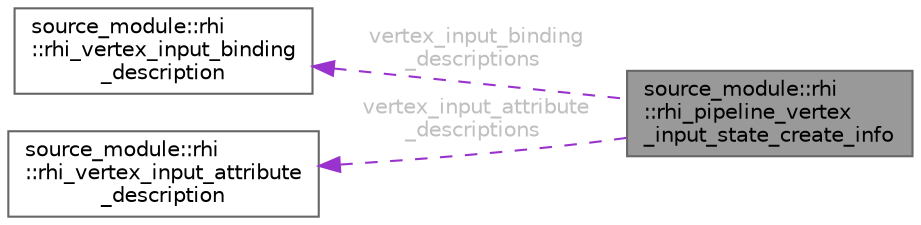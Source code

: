 digraph "source_module::rhi::rhi_pipeline_vertex_input_state_create_info"
{
 // LATEX_PDF_SIZE
  bgcolor="transparent";
  edge [fontname=Helvetica,fontsize=10,labelfontname=Helvetica,labelfontsize=10];
  node [fontname=Helvetica,fontsize=10,shape=box,height=0.2,width=0.4];
  rankdir="LR";
  Node1 [id="Node000001",label="source_module::rhi\l::rhi_pipeline_vertex\l_input_state_create_info",height=0.2,width=0.4,color="gray40", fillcolor="grey60", style="filled", fontcolor="black",tooltip=" "];
  Node2 -> Node1 [id="edge1_Node000001_Node000002",dir="back",color="darkorchid3",style="dashed",tooltip=" ",label=" vertex_input_binding\l_descriptions",fontcolor="grey" ];
  Node2 [id="Node000002",label="source_module::rhi\l::rhi_vertex_input_binding\l_description",height=0.2,width=0.4,color="gray40", fillcolor="white", style="filled",URL="$structsource__module_1_1rhi_1_1rhi__vertex__input__binding__description.html",tooltip=" "];
  Node3 -> Node1 [id="edge2_Node000001_Node000003",dir="back",color="darkorchid3",style="dashed",tooltip=" ",label=" vertex_input_attribute\l_descriptions",fontcolor="grey" ];
  Node3 [id="Node000003",label="source_module::rhi\l::rhi_vertex_input_attribute\l_description",height=0.2,width=0.4,color="gray40", fillcolor="white", style="filled",URL="$structsource__module_1_1rhi_1_1rhi__vertex__input__attribute__description.html",tooltip=" "];
}
